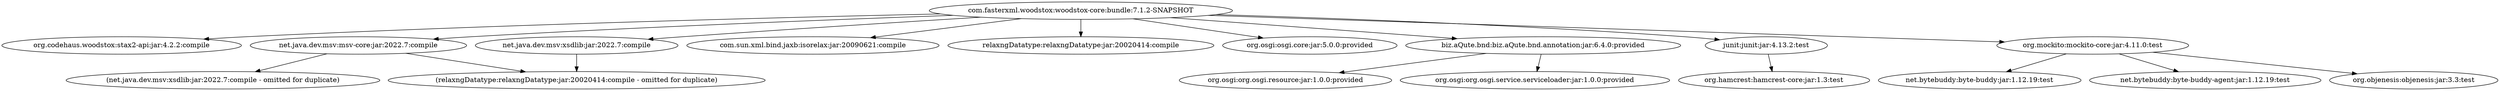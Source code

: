 digraph FasterXML__woodstox {
	"com.fasterxml.woodstox:woodstox-core:bundle:7.1.2-SNAPSHOT" -> "org.codehaus.woodstox:stax2-api:jar:4.2.2:compile" ; 
	"com.fasterxml.woodstox:woodstox-core:bundle:7.1.2-SNAPSHOT" -> "net.java.dev.msv:msv-core:jar:2022.7:compile" ; 
	"com.fasterxml.woodstox:woodstox-core:bundle:7.1.2-SNAPSHOT" -> "net.java.dev.msv:xsdlib:jar:2022.7:compile" ; 
	"com.fasterxml.woodstox:woodstox-core:bundle:7.1.2-SNAPSHOT" -> "com.sun.xml.bind.jaxb:isorelax:jar:20090621:compile" ; 
	"com.fasterxml.woodstox:woodstox-core:bundle:7.1.2-SNAPSHOT" -> "relaxngDatatype:relaxngDatatype:jar:20020414:compile" ; 
	"com.fasterxml.woodstox:woodstox-core:bundle:7.1.2-SNAPSHOT" -> "org.osgi:osgi.core:jar:5.0.0:provided" ; 
	"com.fasterxml.woodstox:woodstox-core:bundle:7.1.2-SNAPSHOT" -> "biz.aQute.bnd:biz.aQute.bnd.annotation:jar:6.4.0:provided" ; 
	"com.fasterxml.woodstox:woodstox-core:bundle:7.1.2-SNAPSHOT" -> "junit:junit:jar:4.13.2:test" ; 
	"com.fasterxml.woodstox:woodstox-core:bundle:7.1.2-SNAPSHOT" -> "org.mockito:mockito-core:jar:4.11.0:test" ; 
	"net.java.dev.msv:msv-core:jar:2022.7:compile" -> "(net.java.dev.msv:xsdlib:jar:2022.7:compile - omitted for duplicate)" ; 
	"net.java.dev.msv:msv-core:jar:2022.7:compile" -> "(relaxngDatatype:relaxngDatatype:jar:20020414:compile - omitted for duplicate)" ; 
	"net.java.dev.msv:xsdlib:jar:2022.7:compile" -> "(relaxngDatatype:relaxngDatatype:jar:20020414:compile - omitted for duplicate)" ; 
	"biz.aQute.bnd:biz.aQute.bnd.annotation:jar:6.4.0:provided" -> "org.osgi:org.osgi.resource:jar:1.0.0:provided" ; 
	"biz.aQute.bnd:biz.aQute.bnd.annotation:jar:6.4.0:provided" -> "org.osgi:org.osgi.service.serviceloader:jar:1.0.0:provided" ; 
	"junit:junit:jar:4.13.2:test" -> "org.hamcrest:hamcrest-core:jar:1.3:test" ; 
	"org.mockito:mockito-core:jar:4.11.0:test" -> "net.bytebuddy:byte-buddy:jar:1.12.19:test" ; 
	"org.mockito:mockito-core:jar:4.11.0:test" -> "net.bytebuddy:byte-buddy-agent:jar:1.12.19:test" ; 
	"org.mockito:mockito-core:jar:4.11.0:test" -> "org.objenesis:objenesis:jar:3.3:test" ; 
}
